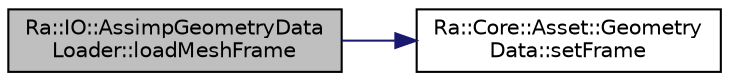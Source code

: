 digraph "Ra::IO::AssimpGeometryDataLoader::loadMeshFrame"
{
 // INTERACTIVE_SVG=YES
 // LATEX_PDF_SIZE
  edge [fontname="Helvetica",fontsize="10",labelfontname="Helvetica",labelfontsize="10"];
  node [fontname="Helvetica",fontsize="10",shape=record];
  rankdir="LR";
  Node1 [label="Ra::IO::AssimpGeometryData\lLoader::loadMeshFrame",height=0.2,width=0.4,color="black", fillcolor="grey75", style="filled", fontcolor="black",tooltip="Fill data with the transformation data from node and parentFrame."];
  Node1 -> Node2 [color="midnightblue",fontsize="10",style="solid",fontname="Helvetica"];
  Node2 [label="Ra::Core::Asset::Geometry\lData::setFrame",height=0.2,width=0.4,color="black", fillcolor="white", style="filled",URL="$classRa_1_1Core_1_1Asset_1_1GeometryData.html#aa79a0e8395a3be53e284bb72e6baabb7",tooltip="Set the Transform of the object."];
}
